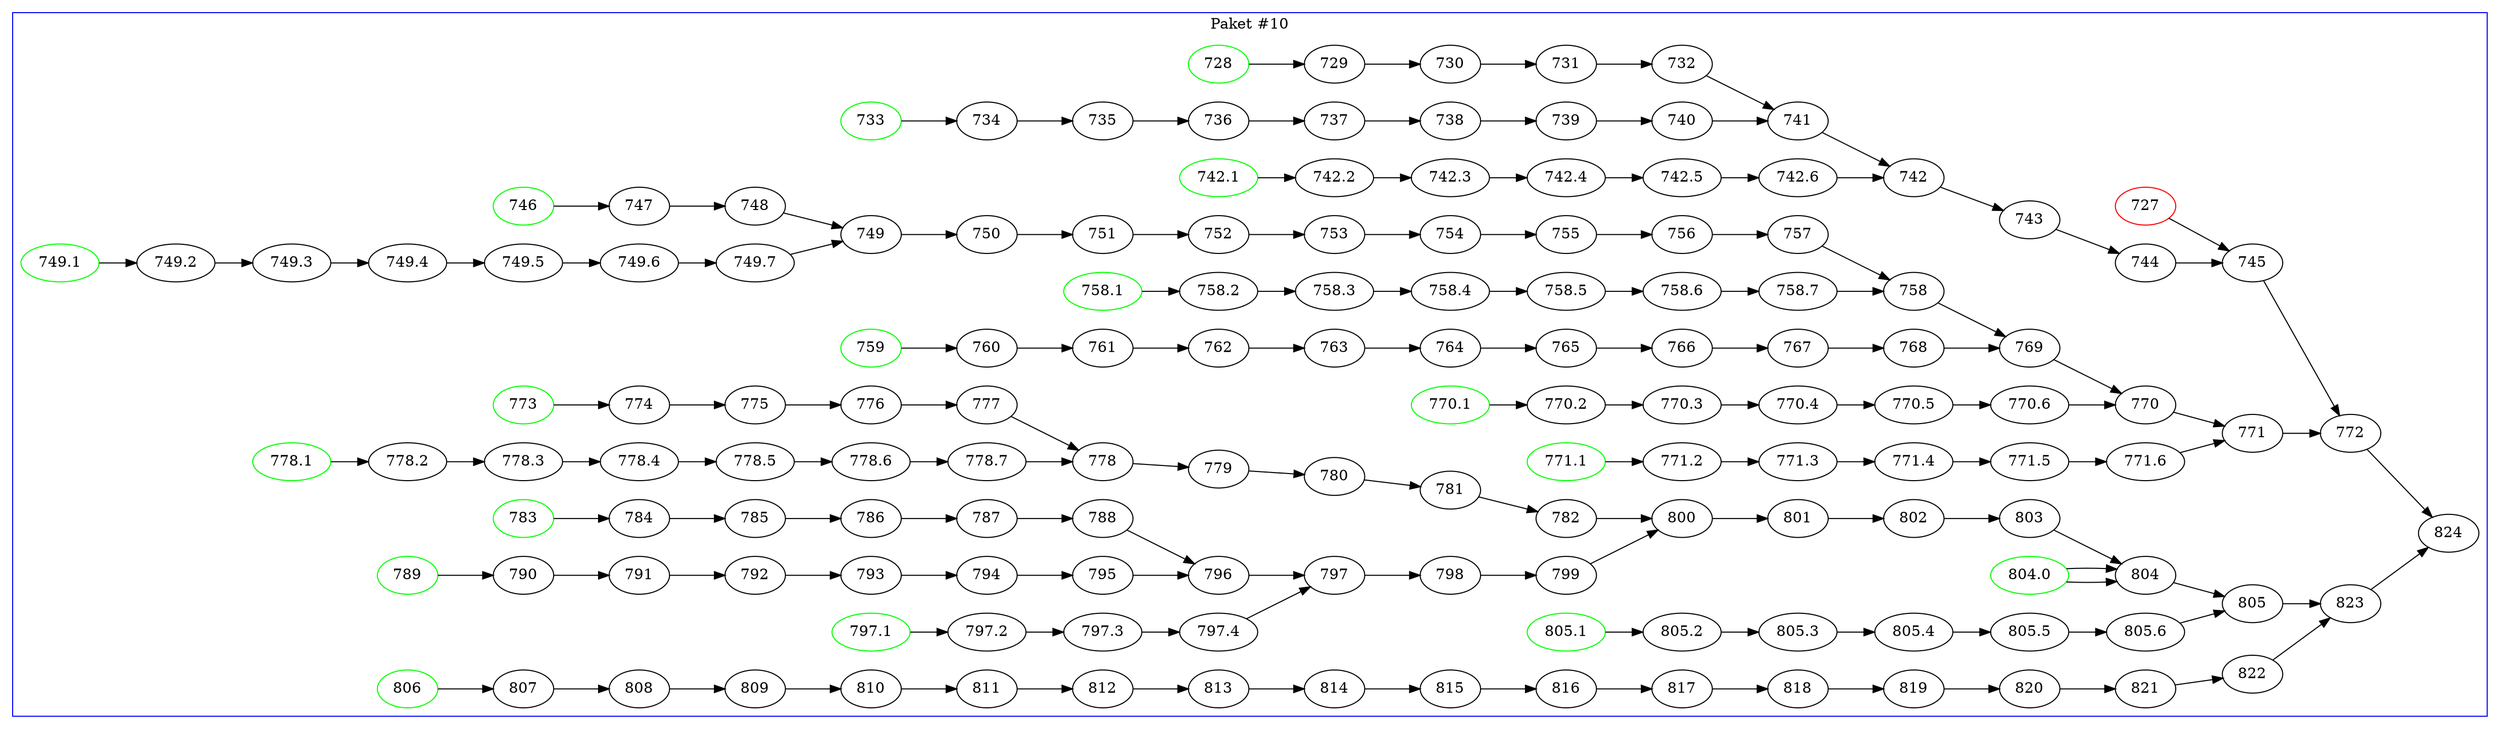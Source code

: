 digraph paket10 {
    rankdir=LR 

727 [color=red];
    728 [color=green];
733 [color=green];
742.1 [color=green];
746 [color=green];
749.1 [color=green];
758.1 [color=green];
759 [color=green];
770.1 [color=green];
771.1 [color=green];
773 [color=green];
778.1 [color=green];
783 [color=green];
789 [color=green];
797.1 [color=green];
804.0 [color=green];
805.1 [color=green];
806 [color=green];

    subgraph cluster_10 {
        label = "Paket #10"
        color = blue

        727 -> 745;
        728 -> 729 -> 730 -> 731 -> 732 -> 741;
        733 -> 734 -> 735 -> 736 -> 737 -> 738 -> 739 -> 740 -> 741 -> 742;
        742.1 -> 742.2 -> 742.3 -> 742.4 -> 742.5 -> 742.6 -> 742 -> 743 -> 744 -> 745 -> 772;
        746 -> 747 -> 748 -> 749;
        749.1 -> 749.2 -> 749.3 -> 749.4 -> 749.5 -> 749.6 -> 749.7 -> 749 -> 750 -> 751 -> 752 -> 753 -> 754 -> 755 -> 756 -> 757 -> 758;
        758.1 -> 758.2 -> 758.3 -> 758.4 -> 758.5 -> 758.6 -> 758.7 -> 758 -> 769;
        759 -> 760 -> 761 -> 762 -> 763 -> 764 -> 765 -> 766 -> 767 -> 768 -> 769 -> 770;
        770.1 -> 770.2 -> 770.3 -> 770.4 -> 770.5 -> 770.6 -> 770 -> 771;
        771.1 -> 771.2 -> 771.3 -> 771.4 -> 771.5 -> 771.6 -> 771 -> 772 -> 824;

        773 -> 774 -> 775 -> 776 -> 777 -> 778;
        778.1 -> 778.2 -> 778.3 -> 778.4 -> 778.5 -> 778.6 -> 778.7 -> 778 -> 779 -> 780 -> 781 -> 782 -> 800;
        783 -> 784 -> 785 -> 786 -> 787 -> 788 -> 796;
        789 -> 790 -> 791 -> 792 -> 793 -> 794 -> 795 -> 796 -> 797;
        797.1 -> 797.2 -> 797.3 -> 797.4 -> 797 -> 798 -> 799 -> 800 -> 801 -> 802 -> 803 -> 804;

        804.0 -> 804;

        804.0 -> 804 -> 805;
        805.1 -> 805.2 -> 805.3 -> 805.4 -> 805.5 -> 805.6 -> 805 -> 823;
        806 -> 807 -> 808 -> 809 -> 810 -> 811 -> 812 -> 813 -> 814 -> 815 -> 816 -> 817 -> 818 -> 819 -> 820 -> 821 -> 822 -> 823 -> 824;
    }
}
